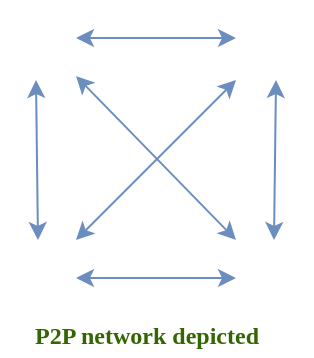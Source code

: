 <mxfile version="13.8.2" type="device"><diagram id="7yEA75gUmmkPZyHhWPdn" name="Page-1"><mxGraphModel dx="1038" dy="491" grid="1" gridSize="10" guides="1" tooltips="1" connect="1" arrows="1" fold="1" page="1" pageScale="1" pageWidth="850" pageHeight="1100" math="0" shadow="0"><root><mxCell id="0"/><mxCell id="1" parent="0"/><mxCell id="K_tCpAuHjZhlKaDTkkzg-2" value="" style="shape=image;html=1;verticalAlign=top;verticalLabelPosition=bottom;labelBackgroundColor=#ffffff;imageAspect=0;aspect=fixed;image=https://cdn4.iconfinder.com/data/icons/basic-ui-2-line/32/monitor-personal-computer-pc-desktop-128.png" vertex="1" parent="1"><mxGeometry x="162" y="160" width="38" height="38" as="geometry"/></mxCell><mxCell id="K_tCpAuHjZhlKaDTkkzg-5" value="" style="shape=image;html=1;verticalAlign=top;verticalLabelPosition=bottom;labelBackgroundColor=#ffffff;imageAspect=0;aspect=fixed;image=https://cdn4.iconfinder.com/data/icons/basic-ui-2-line/32/monitor-personal-computer-pc-desktop-128.png" vertex="1" parent="1"><mxGeometry x="280" y="280" width="38" height="38" as="geometry"/></mxCell><mxCell id="K_tCpAuHjZhlKaDTkkzg-6" value="" style="shape=image;html=1;verticalAlign=top;verticalLabelPosition=bottom;labelBackgroundColor=#ffffff;imageAspect=0;aspect=fixed;image=https://cdn4.iconfinder.com/data/icons/basic-ui-2-line/32/monitor-personal-computer-pc-desktop-128.png" vertex="1" parent="1"><mxGeometry x="162" y="280" width="38" height="38" as="geometry"/></mxCell><mxCell id="K_tCpAuHjZhlKaDTkkzg-8" value="" style="shape=image;html=1;verticalAlign=top;verticalLabelPosition=bottom;labelBackgroundColor=#ffffff;imageAspect=0;aspect=fixed;image=https://cdn4.iconfinder.com/data/icons/basic-ui-2-line/32/monitor-personal-computer-pc-desktop-128.png" vertex="1" parent="1"><mxGeometry x="280" y="160" width="38" height="38" as="geometry"/></mxCell><mxCell id="K_tCpAuHjZhlKaDTkkzg-14" value="" style="endArrow=classic;startArrow=classic;html=1;fillColor=#dae8fc;strokeColor=#6c8ebf;exitX=1;exitY=0;exitDx=0;exitDy=0;" edge="1" parent="1" source="K_tCpAuHjZhlKaDTkkzg-6"><mxGeometry width="50" height="50" relative="1" as="geometry"><mxPoint x="249" y="270" as="sourcePoint"/><mxPoint x="280" y="200" as="targetPoint"/></mxGeometry></mxCell><mxCell id="K_tCpAuHjZhlKaDTkkzg-25" value="" style="endArrow=classic;startArrow=classic;html=1;fillColor=#dae8fc;strokeColor=#6c8ebf;exitX=0.5;exitY=0;exitDx=0;exitDy=0;" edge="1" parent="1" source="K_tCpAuHjZhlKaDTkkzg-5"><mxGeometry width="50" height="50" relative="1" as="geometry"><mxPoint x="300" y="270" as="sourcePoint"/><mxPoint x="300" y="200" as="targetPoint"/></mxGeometry></mxCell><mxCell id="K_tCpAuHjZhlKaDTkkzg-28" value="" style="endArrow=classic;startArrow=classic;html=1;exitX=0.5;exitY=0;exitDx=0;exitDy=0;fillColor=#dae8fc;strokeColor=#6c8ebf;" edge="1" parent="1" source="K_tCpAuHjZhlKaDTkkzg-6"><mxGeometry width="50" height="50" relative="1" as="geometry"><mxPoint x="130" y="250" as="sourcePoint"/><mxPoint x="180" y="200" as="targetPoint"/></mxGeometry></mxCell><mxCell id="K_tCpAuHjZhlKaDTkkzg-29" value="" style="endArrow=classic;startArrow=classic;html=1;fillColor=#dae8fc;strokeColor=#6c8ebf;entryX=0;entryY=0.5;entryDx=0;entryDy=0;exitX=1;exitY=0.5;exitDx=0;exitDy=0;" edge="1" parent="1" source="K_tCpAuHjZhlKaDTkkzg-6" target="K_tCpAuHjZhlKaDTkkzg-5"><mxGeometry width="50" height="50" relative="1" as="geometry"><mxPoint x="210" y="299" as="sourcePoint"/><mxPoint x="450" y="250" as="targetPoint"/></mxGeometry></mxCell><mxCell id="K_tCpAuHjZhlKaDTkkzg-30" value="" style="endArrow=classic;startArrow=classic;html=1;fillColor=#dae8fc;strokeColor=#6c8ebf;entryX=0;entryY=0.5;entryDx=0;entryDy=0;exitX=1;exitY=0.5;exitDx=0;exitDy=0;" edge="1" parent="1" source="K_tCpAuHjZhlKaDTkkzg-2" target="K_tCpAuHjZhlKaDTkkzg-8"><mxGeometry width="50" height="50" relative="1" as="geometry"><mxPoint x="400" y="300" as="sourcePoint"/><mxPoint x="450" y="250" as="targetPoint"/></mxGeometry></mxCell><mxCell id="K_tCpAuHjZhlKaDTkkzg-31" value="" style="endArrow=classic;startArrow=classic;html=1;fillColor=#dae8fc;strokeColor=#6c8ebf;exitX=1;exitY=1;exitDx=0;exitDy=0;entryX=0;entryY=0;entryDx=0;entryDy=0;" edge="1" parent="1" source="K_tCpAuHjZhlKaDTkkzg-2" target="K_tCpAuHjZhlKaDTkkzg-5"><mxGeometry width="50" height="50" relative="1" as="geometry"><mxPoint x="400" y="300" as="sourcePoint"/><mxPoint x="270" y="280" as="targetPoint"/></mxGeometry></mxCell><mxCell id="K_tCpAuHjZhlKaDTkkzg-32" value="P2P network depicted" style="text;html=1;resizable=0;autosize=1;align=center;verticalAlign=middle;points=[];rounded=0;fontSize=12;fontStyle=1;fontFamily=Times New Roman;fontColor=#336600;" vertex="1" parent="1"><mxGeometry x="170" y="318" width="130" height="20" as="geometry"/></mxCell></root></mxGraphModel></diagram></mxfile>